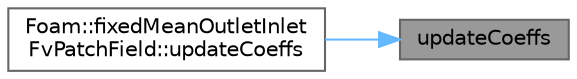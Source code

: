digraph "updateCoeffs"
{
 // LATEX_PDF_SIZE
  bgcolor="transparent";
  edge [fontname=Helvetica,fontsize=10,labelfontname=Helvetica,labelfontsize=10];
  node [fontname=Helvetica,fontsize=10,shape=box,height=0.2,width=0.4];
  rankdir="RL";
  Node1 [id="Node000001",label="updateCoeffs",height=0.2,width=0.4,color="gray40", fillcolor="grey60", style="filled", fontcolor="black",tooltip=" "];
  Node1 -> Node2 [id="edge1_Node000001_Node000002",dir="back",color="steelblue1",style="solid",tooltip=" "];
  Node2 [id="Node000002",label="Foam::fixedMeanOutletInlet\lFvPatchField::updateCoeffs",height=0.2,width=0.4,color="grey40", fillcolor="white", style="filled",URL="$classFoam_1_1fixedMeanOutletInletFvPatchField.html#a7e24eafac629d3733181cd942d4c902f",tooltip=" "];
}
